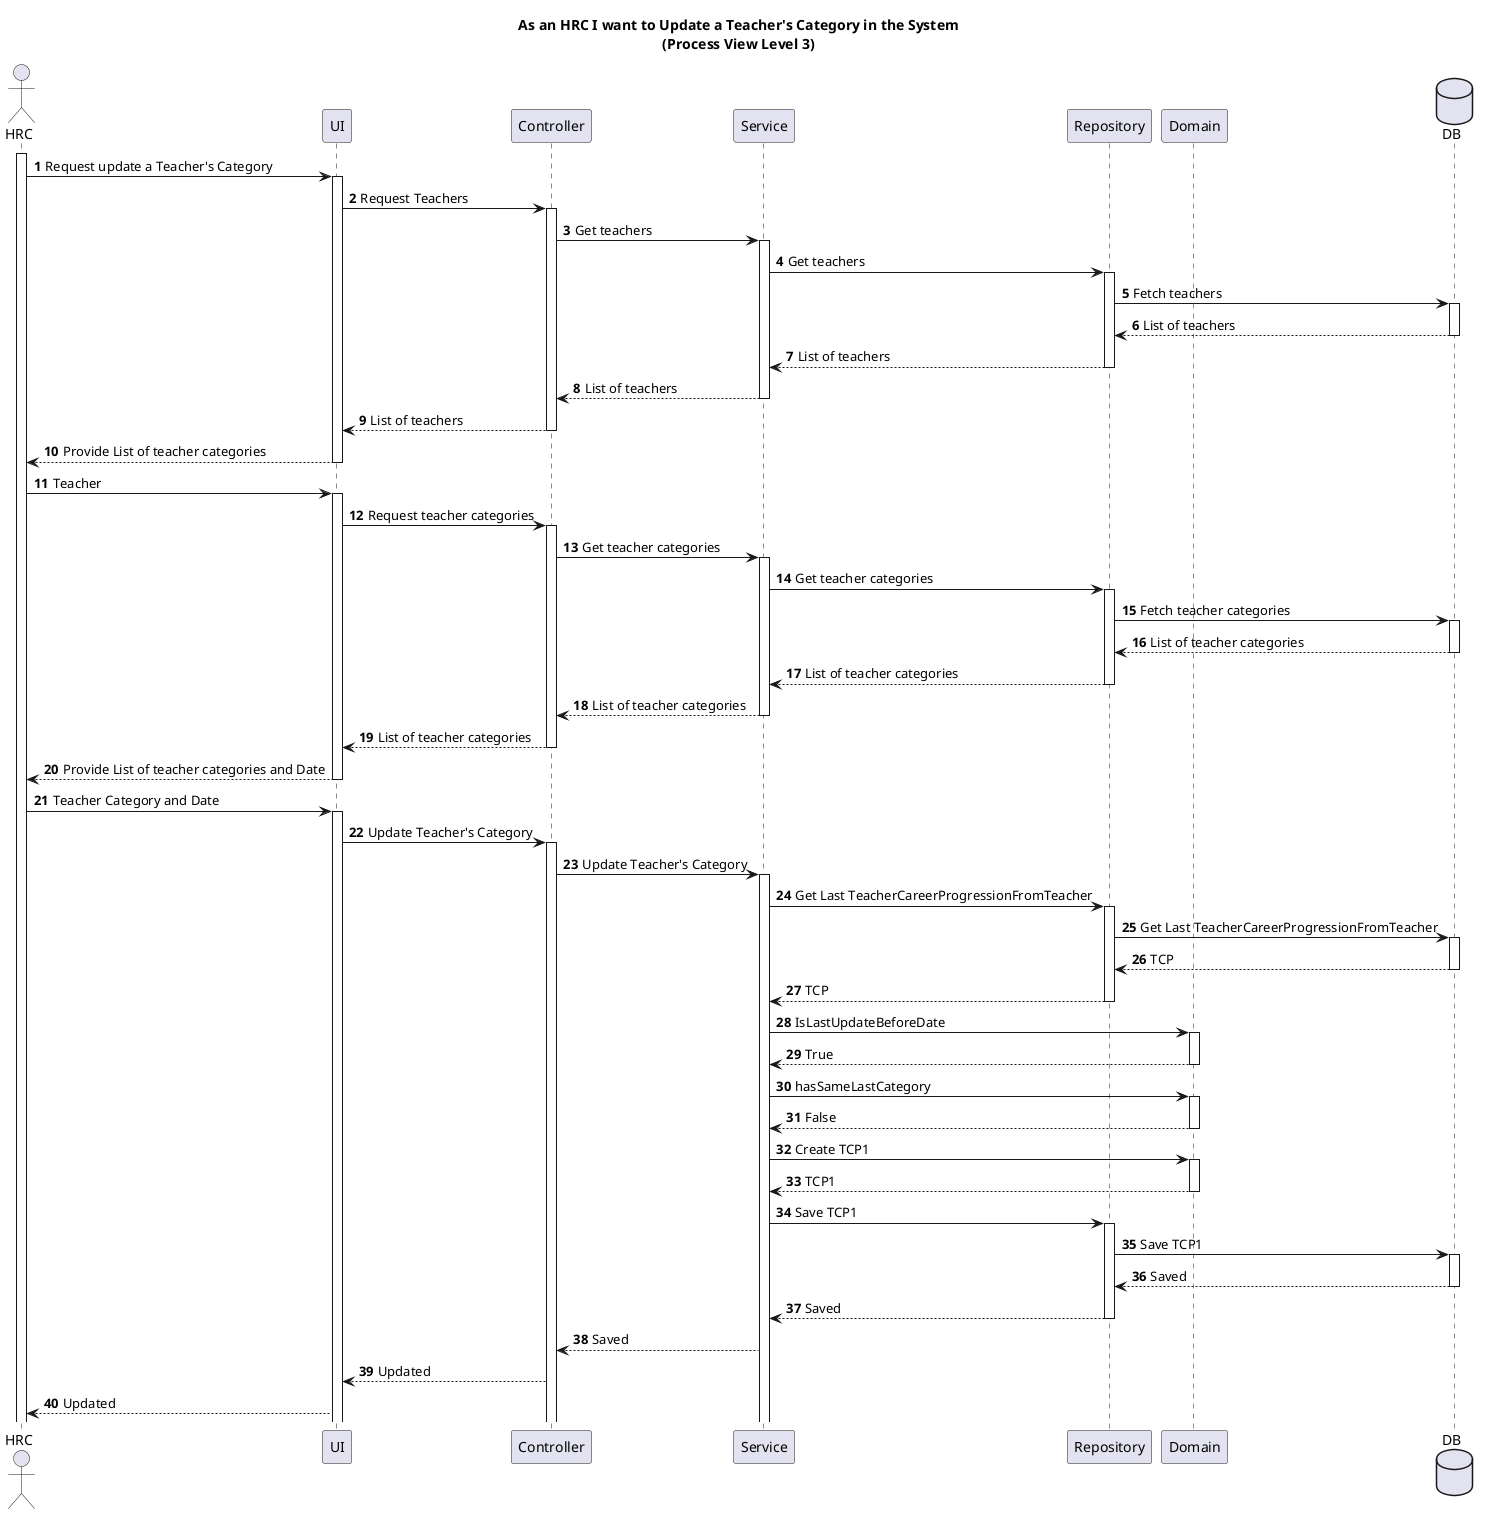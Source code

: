 @startuml

autonumber

title As an HRC I want to Update a Teacher's Category in the System\n(Process View Level 3)

actor HRC
participant "UI" as UI
participant "Controller" as C
participant "Service" as S
participant "Repository" as R
participant "Domain" as D
database DB


activate HRC
HRC -> UI++ : Request update a Teacher's Category
UI -> C++ : Request Teachers
C -> S++ : Get teachers
S ->  R++ : Get teachers
R -> DB++ : Fetch teachers
DB --> R-- : List of teachers
R --> S -- : List of teachers
S --> C -- : List of teachers
C --> UI -- : List of teachers
UI --> HRC --: Provide List of teacher categories
HRC -> UI++ : Teacher
UI -> C++ : Request teacher categories
C -> S++ : Get teacher categories
S ->  R++ : Get teacher categories
R -> DB++ : Fetch teacher categories
DB --> R-- : List of teacher categories
R --> S -- : List of teacher categories
S --> C -- : List of teacher categories
C --> UI -- : List of teacher categories
UI --> HRC --: Provide List of teacher categories and Date
HRC -> UI++ : Teacher Category and Date
UI -> C++ : Update Teacher's Category
C -> S ++ : Update Teacher's Category
S -> R ++ : Get Last TeacherCareerProgressionFromTeacher
R -> DB ++ : Get Last TeacherCareerProgressionFromTeacher
DB --> R -- : TCP
R --> S -- : TCP
S -> D++ : IsLastUpdateBeforeDate
D --> S -- : True
S -> D++ : hasSameLastCategory
D --> S -- : False
S -> D++ : Create TCP1
D --> S-- : TCP1
S -> R ++ : Save TCP1
R -> DB ++ : Save TCP1
DB --> R -- : Saved
R --> S --: Saved
S --> C : Saved
C --> UI : Updated
UI --> HRC : Updated















@enduml
